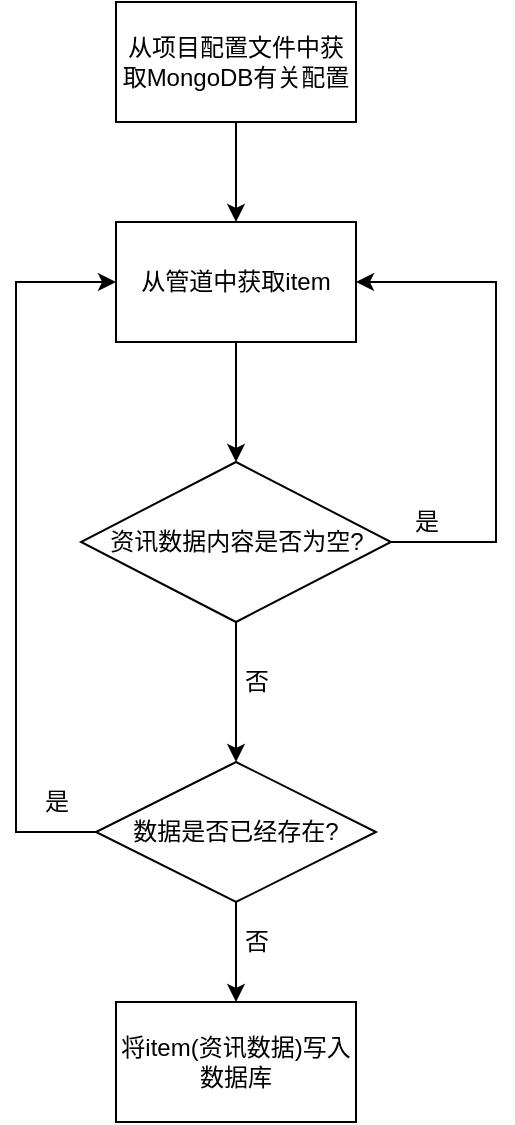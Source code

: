 <mxfile version="18.0.1" type="github">
  <diagram id="C5RBs43oDa-KdzZeNtuy" name="Page-1">
    <mxGraphModel dx="1038" dy="500" grid="1" gridSize="10" guides="1" tooltips="1" connect="1" arrows="1" fold="1" page="1" pageScale="1" pageWidth="827" pageHeight="1169" math="0" shadow="0">
      <root>
        <mxCell id="WIyWlLk6GJQsqaUBKTNV-0" />
        <mxCell id="WIyWlLk6GJQsqaUBKTNV-1" parent="WIyWlLk6GJQsqaUBKTNV-0" />
        <mxCell id="a8gnrrw3HEgB0qu2cq8H-7" style="edgeStyle=orthogonalEdgeStyle;rounded=0;orthogonalLoop=1;jettySize=auto;html=1;entryX=0.5;entryY=0;entryDx=0;entryDy=0;" parent="WIyWlLk6GJQsqaUBKTNV-1" source="a8gnrrw3HEgB0qu2cq8H-0" target="a8gnrrw3HEgB0qu2cq8H-6" edge="1">
          <mxGeometry relative="1" as="geometry" />
        </mxCell>
        <mxCell id="a8gnrrw3HEgB0qu2cq8H-0" value="从项目配置文件中获取MongoDB有关配置" style="rounded=0;whiteSpace=wrap;html=1;" parent="WIyWlLk6GJQsqaUBKTNV-1" vertex="1">
          <mxGeometry x="250" y="40" width="120" height="60" as="geometry" />
        </mxCell>
        <mxCell id="a8gnrrw3HEgB0qu2cq8H-1" value="将item(资讯数据)写入数据库" style="rounded=0;whiteSpace=wrap;html=1;" parent="WIyWlLk6GJQsqaUBKTNV-1" vertex="1">
          <mxGeometry x="250" y="540" width="120" height="60" as="geometry" />
        </mxCell>
        <mxCell id="a8gnrrw3HEgB0qu2cq8H-9" style="edgeStyle=orthogonalEdgeStyle;rounded=0;orthogonalLoop=1;jettySize=auto;html=1;entryX=0.5;entryY=0;entryDx=0;entryDy=0;" parent="WIyWlLk6GJQsqaUBKTNV-1" source="a8gnrrw3HEgB0qu2cq8H-4" target="a8gnrrw3HEgB0qu2cq8H-5" edge="1">
          <mxGeometry relative="1" as="geometry" />
        </mxCell>
        <mxCell id="a8gnrrw3HEgB0qu2cq8H-11" style="edgeStyle=orthogonalEdgeStyle;rounded=0;orthogonalLoop=1;jettySize=auto;html=1;entryX=1;entryY=0.5;entryDx=0;entryDy=0;" parent="WIyWlLk6GJQsqaUBKTNV-1" source="a8gnrrw3HEgB0qu2cq8H-4" target="a8gnrrw3HEgB0qu2cq8H-6" edge="1">
          <mxGeometry relative="1" as="geometry">
            <Array as="points">
              <mxPoint x="440" y="310" />
              <mxPoint x="440" y="180" />
            </Array>
          </mxGeometry>
        </mxCell>
        <mxCell id="a8gnrrw3HEgB0qu2cq8H-4" value="资讯数据内容是否为空?" style="rhombus;whiteSpace=wrap;html=1;" parent="WIyWlLk6GJQsqaUBKTNV-1" vertex="1">
          <mxGeometry x="232.5" y="270" width="155" height="80" as="geometry" />
        </mxCell>
        <mxCell id="a8gnrrw3HEgB0qu2cq8H-10" style="edgeStyle=orthogonalEdgeStyle;rounded=0;orthogonalLoop=1;jettySize=auto;html=1;entryX=0.5;entryY=0;entryDx=0;entryDy=0;" parent="WIyWlLk6GJQsqaUBKTNV-1" source="a8gnrrw3HEgB0qu2cq8H-5" target="a8gnrrw3HEgB0qu2cq8H-1" edge="1">
          <mxGeometry relative="1" as="geometry" />
        </mxCell>
        <mxCell id="a8gnrrw3HEgB0qu2cq8H-17" style="edgeStyle=orthogonalEdgeStyle;rounded=0;orthogonalLoop=1;jettySize=auto;html=1;entryX=0;entryY=0.5;entryDx=0;entryDy=0;" parent="WIyWlLk6GJQsqaUBKTNV-1" source="a8gnrrw3HEgB0qu2cq8H-5" target="a8gnrrw3HEgB0qu2cq8H-6" edge="1">
          <mxGeometry relative="1" as="geometry">
            <Array as="points">
              <mxPoint x="200" y="455" />
              <mxPoint x="200" y="180" />
            </Array>
          </mxGeometry>
        </mxCell>
        <mxCell id="a8gnrrw3HEgB0qu2cq8H-5" value="数据是否已经存在?" style="rhombus;whiteSpace=wrap;html=1;" parent="WIyWlLk6GJQsqaUBKTNV-1" vertex="1">
          <mxGeometry x="240" y="420" width="140" height="70" as="geometry" />
        </mxCell>
        <mxCell id="a8gnrrw3HEgB0qu2cq8H-8" style="edgeStyle=orthogonalEdgeStyle;rounded=0;orthogonalLoop=1;jettySize=auto;html=1;entryX=0.5;entryY=0;entryDx=0;entryDy=0;" parent="WIyWlLk6GJQsqaUBKTNV-1" source="a8gnrrw3HEgB0qu2cq8H-6" target="a8gnrrw3HEgB0qu2cq8H-4" edge="1">
          <mxGeometry relative="1" as="geometry" />
        </mxCell>
        <mxCell id="a8gnrrw3HEgB0qu2cq8H-6" value="从管道中获取item" style="rounded=0;whiteSpace=wrap;html=1;" parent="WIyWlLk6GJQsqaUBKTNV-1" vertex="1">
          <mxGeometry x="250" y="150" width="120" height="60" as="geometry" />
        </mxCell>
        <mxCell id="a8gnrrw3HEgB0qu2cq8H-12" value="否" style="text;html=1;align=center;verticalAlign=middle;resizable=0;points=[];autosize=1;strokeColor=none;fillColor=none;" parent="WIyWlLk6GJQsqaUBKTNV-1" vertex="1">
          <mxGeometry x="305" y="370" width="30" height="20" as="geometry" />
        </mxCell>
        <mxCell id="a8gnrrw3HEgB0qu2cq8H-13" value="是" style="text;html=1;align=center;verticalAlign=middle;resizable=0;points=[];autosize=1;strokeColor=none;fillColor=none;" parent="WIyWlLk6GJQsqaUBKTNV-1" vertex="1">
          <mxGeometry x="390" y="290" width="30" height="20" as="geometry" />
        </mxCell>
        <mxCell id="a8gnrrw3HEgB0qu2cq8H-14" value="否" style="text;html=1;align=center;verticalAlign=middle;resizable=0;points=[];autosize=1;strokeColor=none;fillColor=none;" parent="WIyWlLk6GJQsqaUBKTNV-1" vertex="1">
          <mxGeometry x="305" y="500" width="30" height="20" as="geometry" />
        </mxCell>
        <mxCell id="a8gnrrw3HEgB0qu2cq8H-18" value="是" style="text;html=1;align=center;verticalAlign=middle;resizable=0;points=[];autosize=1;strokeColor=none;fillColor=none;" parent="WIyWlLk6GJQsqaUBKTNV-1" vertex="1">
          <mxGeometry x="205" y="430" width="30" height="20" as="geometry" />
        </mxCell>
      </root>
    </mxGraphModel>
  </diagram>
</mxfile>
